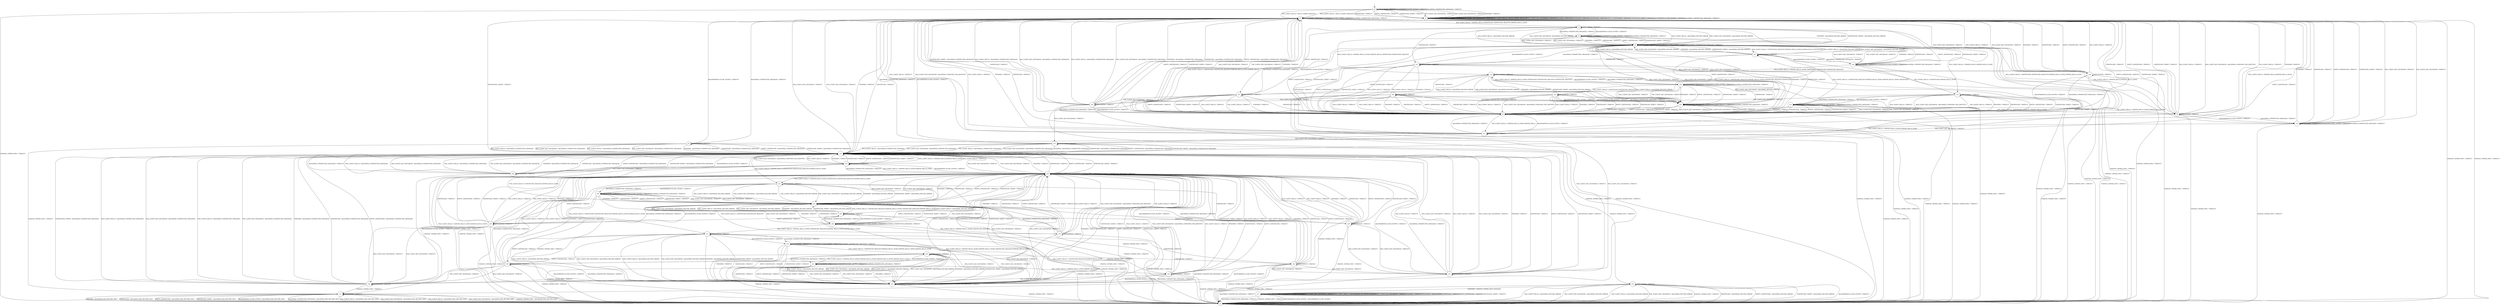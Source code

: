 digraph g {
__start0 [label="" shape="none"];

	s0 [shape="circle" label="s0"];
	s1 [shape="circle" label="s1"];
	s2 [shape="circle" label="s2"];
	s3 [shape="circle" label="s3"];
	s4 [shape="circle" label="s4"];
	s5 [shape="circle" label="s5"];
	s6 [shape="circle" label="s6"];
	s7 [shape="circle" label="s7"];
	s8 [shape="circle" label="s8"];
	s9 [shape="circle" label="s9"];
	s10 [shape="circle" label="s10"];
	s11 [shape="circle" label="s11"];
	s12 [shape="circle" label="s12"];
	s13 [shape="circle" label="s13"];
	s14 [shape="circle" label="s14"];
	s15 [shape="circle" label="s15"];
	s16 [shape="circle" label="s16"];
	s17 [shape="circle" label="s17"];
	s18 [shape="circle" label="s18"];
	s19 [shape="circle" label="s19"];
	s20 [shape="circle" label="s20"];
	s21 [shape="circle" label="s21"];
	s22 [shape="circle" label="s22"];
	s23 [shape="circle" label="s23"];
	s24 [shape="circle" label="s24"];
	s25 [shape="circle" label="s25"];
	s26 [shape="circle" label="s26"];
	s27 [shape="circle" label="s27"];
	s28 [shape="circle" label="s28"];
	s29 [shape="circle" label="s29"];
	s30 [shape="circle" label="s30"];
	s31 [shape="circle" label="s31"];
	s32 [shape="circle" label="s32"];
	s33 [shape="circle" label="s33"];
	s34 [shape="circle" label="s34"];
	s35 [shape="circle" label="s35"];
	s36 [shape="circle" label="s36"];
	s37 [shape="circle" label="s37"];
	s38 [shape="circle" label="s38"];
	s39 [shape="circle" label="s39"];
	s40 [shape="circle" label="s40"];
	s41 [shape="circle" label="s41"];
	s42 [shape="circle" label="s42"];
	s43 [shape="circle" label="s43"];
	s44 [shape="circle" label="s44"];
	s45 [shape="circle" label="s45"];
	s46 [shape="circle" label="s46"];
	s47 [shape="circle" label="s47"];
	s48 [shape="circle" label="s48"];
	s49 [shape="circle" label="s49"];
	s50 [shape="circle" label="s50"];
	s0 -> s2 [label="RSA_CLIENT_HELLO / HELLO_VERIFY_REQUEST"];
	s0 -> s7 [label="RSA_CLIENT_KEY_EXCHANGE / TIMEOUT"];
	s0 -> s2 [label="PSK_CLIENT_HELLO / HELLO_VERIFY_REQUEST"];
	s0 -> s7 [label="PSK_CLIENT_KEY_EXCHANGE / TIMEOUT"];
	s0 -> s1 [label="CHANGE_CIPHER_SPEC / TIMEOUT"];
	s0 -> s7 [label="FINISHED / TIMEOUT"];
	s0 -> s0 [label="APPLICATION / TIMEOUT"];
	s0 -> s7 [label="CERTIFICATE / TIMEOUT"];
	s0 -> s7 [label="EMPTY_CERTIFICATE / TIMEOUT"];
	s0 -> s7 [label="CERTIFICATE_VERIFY / TIMEOUT"];
	s0 -> s0 [label="Alert(WARNING,CLOSE_NOTIFY) / TIMEOUT"];
	s0 -> s0 [label="Alert(FATAL,UNEXPECTED_MESSAGE) / TIMEOUT"];
	s1 -> s1 [label="RSA_CLIENT_HELLO / TIMEOUT"];
	s1 -> s1 [label="RSA_CLIENT_KEY_EXCHANGE / TIMEOUT"];
	s1 -> s1 [label="PSK_CLIENT_HELLO / TIMEOUT"];
	s1 -> s1 [label="PSK_CLIENT_KEY_EXCHANGE / TIMEOUT"];
	s1 -> s1 [label="CHANGE_CIPHER_SPEC / TIMEOUT"];
	s1 -> s1 [label="FINISHED / TIMEOUT"];
	s1 -> s1 [label="APPLICATION / TIMEOUT"];
	s1 -> s1 [label="CERTIFICATE / TIMEOUT"];
	s1 -> s1 [label="EMPTY_CERTIFICATE / TIMEOUT"];
	s1 -> s1 [label="CERTIFICATE_VERIFY / TIMEOUT"];
	s1 -> s1 [label="Alert(WARNING,CLOSE_NOTIFY) / TIMEOUT"];
	s1 -> s1 [label="Alert(FATAL,UNEXPECTED_MESSAGE) / TIMEOUT"];
	s2 -> s3 [label="RSA_CLIENT_HELLO / SERVER_HELLO,CERTIFICATE,CERTIFICATE_REQUEST,SERVER_HELLO_DONE"];
	s2 -> s18 [label="RSA_CLIENT_KEY_EXCHANGE / TIMEOUT"];
	s2 -> s12 [label="PSK_CLIENT_HELLO / SERVER_HELLO,SERVER_HELLO_DONE"];
	s2 -> s18 [label="PSK_CLIENT_KEY_EXCHANGE / TIMEOUT"];
	s2 -> s1 [label="CHANGE_CIPHER_SPEC / TIMEOUT"];
	s2 -> s18 [label="FINISHED / TIMEOUT"];
	s2 -> s2 [label="APPLICATION / TIMEOUT"];
	s2 -> s18 [label="CERTIFICATE / TIMEOUT"];
	s2 -> s18 [label="EMPTY_CERTIFICATE / TIMEOUT"];
	s2 -> s18 [label="CERTIFICATE_VERIFY / TIMEOUT"];
	s2 -> s2 [label="Alert(WARNING,CLOSE_NOTIFY) / TIMEOUT"];
	s2 -> s2 [label="Alert(FATAL,UNEXPECTED_MESSAGE) / TIMEOUT"];
	s3 -> s4 [label="RSA_CLIENT_HELLO / Alert(FATAL,DECODE_ERROR)"];
	s3 -> s4 [label="RSA_CLIENT_KEY_EXCHANGE / Alert(FATAL,DECODE_ERROR)"];
	s3 -> s4 [label="PSK_CLIENT_HELLO / Alert(FATAL,DECODE_ERROR)"];
	s3 -> s4 [label="PSK_CLIENT_KEY_EXCHANGE / Alert(FATAL,DECODE_ERROR)"];
	s3 -> s1 [label="CHANGE_CIPHER_SPEC / TIMEOUT"];
	s3 -> s4 [label="FINISHED / Alert(FATAL,DECODE_ERROR)"];
	s3 -> s3 [label="APPLICATION / TIMEOUT"];
	s3 -> s27 [label="CERTIFICATE / TIMEOUT"];
	s3 -> s47 [label="EMPTY_CERTIFICATE / TIMEOUT"];
	s3 -> s4 [label="CERTIFICATE_VERIFY / Alert(FATAL,DECODE_ERROR)"];
	s3 -> s5 [label="Alert(WARNING,CLOSE_NOTIFY) / TIMEOUT"];
	s3 -> s5 [label="Alert(FATAL,UNEXPECTED_MESSAGE) / TIMEOUT"];
	s4 -> s43 [label="RSA_CLIENT_HELLO / CERTIFICATE_REQUEST,SERVER_HELLO_DONE,SERVER_HELLO,CERTIFICATE"];
	s4 -> s6 [label="RSA_CLIENT_KEY_EXCHANGE / TIMEOUT"];
	s4 -> s8 [label="PSK_CLIENT_HELLO / SERVER_HELLO,SERVER_HELLO_DONE"];
	s4 -> s6 [label="PSK_CLIENT_KEY_EXCHANGE / TIMEOUT"];
	s4 -> s1 [label="CHANGE_CIPHER_SPEC / TIMEOUT"];
	s4 -> s6 [label="FINISHED / TIMEOUT"];
	s4 -> s4 [label="APPLICATION / TIMEOUT"];
	s4 -> s6 [label="CERTIFICATE / TIMEOUT"];
	s4 -> s6 [label="EMPTY_CERTIFICATE / TIMEOUT"];
	s4 -> s6 [label="CERTIFICATE_VERIFY / TIMEOUT"];
	s4 -> s4 [label="Alert(WARNING,CLOSE_NOTIFY) / TIMEOUT"];
	s4 -> s4 [label="Alert(FATAL,UNEXPECTED_MESSAGE) / TIMEOUT"];
	s5 -> s22 [label="RSA_CLIENT_HELLO / SERVER_HELLO_DONE,SERVER_HELLO,CERTIFICATE,CERTIFICATE_REQUEST"];
	s5 -> s4 [label="RSA_CLIENT_KEY_EXCHANGE / TIMEOUT"];
	s5 -> s13 [label="PSK_CLIENT_HELLO / SERVER_HELLO,SERVER_HELLO_DONE"];
	s5 -> s4 [label="PSK_CLIENT_KEY_EXCHANGE / TIMEOUT"];
	s5 -> s1 [label="CHANGE_CIPHER_SPEC / TIMEOUT"];
	s5 -> s4 [label="FINISHED / TIMEOUT"];
	s5 -> s5 [label="APPLICATION / TIMEOUT"];
	s5 -> s4 [label="CERTIFICATE / TIMEOUT"];
	s5 -> s4 [label="EMPTY_CERTIFICATE / TIMEOUT"];
	s5 -> s4 [label="CERTIFICATE_VERIFY / TIMEOUT"];
	s5 -> s5 [label="Alert(WARNING,CLOSE_NOTIFY) / TIMEOUT"];
	s5 -> s5 [label="Alert(FATAL,UNEXPECTED_MESSAGE) / TIMEOUT"];
	s6 -> s3 [label="RSA_CLIENT_HELLO / CERTIFICATE,CERTIFICATE_REQUEST,SERVER_HELLO_DONE,SERVER_HELLO"];
	s6 -> s2 [label="RSA_CLIENT_KEY_EXCHANGE / TIMEOUT"];
	s6 -> s12 [label="PSK_CLIENT_HELLO / SERVER_HELLO_DONE,SERVER_HELLO"];
	s6 -> s2 [label="PSK_CLIENT_KEY_EXCHANGE / TIMEOUT"];
	s6 -> s1 [label="CHANGE_CIPHER_SPEC / TIMEOUT"];
	s6 -> s2 [label="FINISHED / TIMEOUT"];
	s6 -> s6 [label="APPLICATION / TIMEOUT"];
	s6 -> s2 [label="CERTIFICATE / TIMEOUT"];
	s6 -> s2 [label="EMPTY_CERTIFICATE / TIMEOUT"];
	s6 -> s2 [label="CERTIFICATE_VERIFY / TIMEOUT"];
	s6 -> s6 [label="Alert(WARNING,CLOSE_NOTIFY) / TIMEOUT"];
	s6 -> s6 [label="Alert(FATAL,UNEXPECTED_MESSAGE) / TIMEOUT"];
	s7 -> s7 [label="RSA_CLIENT_HELLO / HELLO_VERIFY_REQUEST"];
	s7 -> s7 [label="RSA_CLIENT_KEY_EXCHANGE / TIMEOUT"];
	s7 -> s7 [label="PSK_CLIENT_HELLO / HELLO_VERIFY_REQUEST"];
	s7 -> s7 [label="PSK_CLIENT_KEY_EXCHANGE / TIMEOUT"];
	s7 -> s1 [label="CHANGE_CIPHER_SPEC / TIMEOUT"];
	s7 -> s7 [label="FINISHED / TIMEOUT"];
	s7 -> s7 [label="APPLICATION / TIMEOUT"];
	s7 -> s7 [label="CERTIFICATE / TIMEOUT"];
	s7 -> s7 [label="EMPTY_CERTIFICATE / TIMEOUT"];
	s7 -> s7 [label="CERTIFICATE_VERIFY / TIMEOUT"];
	s7 -> s7 [label="Alert(WARNING,CLOSE_NOTIFY) / TIMEOUT"];
	s7 -> s7 [label="Alert(FATAL,UNEXPECTED_MESSAGE) / TIMEOUT"];
	s8 -> s2 [label="RSA_CLIENT_HELLO / TIMEOUT"];
	s8 -> s2 [label="RSA_CLIENT_KEY_EXCHANGE / Alert(FATAL,UNKNOWN_PSK_IDENTITY)"];
	s8 -> s2 [label="PSK_CLIENT_HELLO / TIMEOUT"];
	s8 -> s9 [label="PSK_CLIENT_KEY_EXCHANGE / TIMEOUT"];
	s8 -> s1 [label="CHANGE_CIPHER_SPEC / TIMEOUT"];
	s8 -> s2 [label="FINISHED / TIMEOUT"];
	s8 -> s8 [label="APPLICATION / TIMEOUT"];
	s8 -> s2 [label="CERTIFICATE / TIMEOUT"];
	s8 -> s2 [label="EMPTY_CERTIFICATE / TIMEOUT"];
	s8 -> s2 [label="CERTIFICATE_VERIFY / TIMEOUT"];
	s8 -> s10 [label="Alert(WARNING,CLOSE_NOTIFY) / TIMEOUT"];
	s8 -> s10 [label="Alert(FATAL,UNEXPECTED_MESSAGE) / TIMEOUT"];
	s9 -> s18 [label="RSA_CLIENT_HELLO / Alert(FATAL,UNEXPECTED_MESSAGE)"];
	s9 -> s18 [label="RSA_CLIENT_KEY_EXCHANGE / Alert(FATAL,UNEXPECTED_MESSAGE)"];
	s9 -> s18 [label="PSK_CLIENT_HELLO / Alert(FATAL,UNEXPECTED_MESSAGE)"];
	s9 -> s18 [label="PSK_CLIENT_KEY_EXCHANGE / Alert(FATAL,UNEXPECTED_MESSAGE)"];
	s9 -> s11 [label="CHANGE_CIPHER_SPEC / TIMEOUT"];
	s9 -> s18 [label="FINISHED / Alert(FATAL,UNEXPECTED_MESSAGE)"];
	s9 -> s9 [label="APPLICATION / TIMEOUT"];
	s9 -> s18 [label="CERTIFICATE / Alert(FATAL,UNEXPECTED_MESSAGE)"];
	s9 -> s18 [label="EMPTY_CERTIFICATE / Alert(FATAL,UNEXPECTED_MESSAGE)"];
	s9 -> s18 [label="CERTIFICATE_VERIFY / Alert(FATAL,UNEXPECTED_MESSAGE)"];
	s9 -> s2 [label="Alert(WARNING,CLOSE_NOTIFY) / TIMEOUT"];
	s9 -> s2 [label="Alert(FATAL,UNEXPECTED_MESSAGE) / TIMEOUT"];
	s10 -> s3 [label="RSA_CLIENT_HELLO / CERTIFICATE,CERTIFICATE_REQUEST,SERVER_HELLO_DONE,SERVER_HELLO_DONE"];
	s10 -> s2 [label="RSA_CLIENT_KEY_EXCHANGE / TIMEOUT"];
	s10 -> s12 [label="PSK_CLIENT_HELLO / SERVER_HELLO_DONE,SERVER_HELLO_DONE"];
	s10 -> s2 [label="PSK_CLIENT_KEY_EXCHANGE / TIMEOUT"];
	s10 -> s1 [label="CHANGE_CIPHER_SPEC / TIMEOUT"];
	s10 -> s2 [label="FINISHED / TIMEOUT"];
	s10 -> s10 [label="APPLICATION / TIMEOUT"];
	s10 -> s2 [label="CERTIFICATE / TIMEOUT"];
	s10 -> s2 [label="EMPTY_CERTIFICATE / TIMEOUT"];
	s10 -> s2 [label="CERTIFICATE_VERIFY / TIMEOUT"];
	s10 -> s10 [label="Alert(WARNING,CLOSE_NOTIFY) / TIMEOUT"];
	s10 -> s10 [label="Alert(FATAL,UNEXPECTED_MESSAGE) / TIMEOUT"];
	s11 -> s1 [label="RSA_CLIENT_HELLO / Alert(FATAL,BAD_RECORD_MAC)"];
	s11 -> s1 [label="RSA_CLIENT_KEY_EXCHANGE / Alert(FATAL,BAD_RECORD_MAC)"];
	s11 -> s1 [label="PSK_CLIENT_HELLO / Alert(FATAL,BAD_RECORD_MAC)"];
	s11 -> s1 [label="PSK_CLIENT_KEY_EXCHANGE / Alert(FATAL,BAD_RECORD_MAC)"];
	s11 -> s1 [label="CHANGE_CIPHER_SPEC / Alert(FATAL,BAD_RECORD_MAC)"];
	s11 -> s1 [label="FINISHED / Alert(FATAL,BAD_RECORD_MAC)"];
	s11 -> s11 [label="APPLICATION / TIMEOUT"];
	s11 -> s1 [label="CERTIFICATE / Alert(FATAL,BAD_RECORD_MAC)"];
	s11 -> s1 [label="EMPTY_CERTIFICATE / Alert(FATAL,BAD_RECORD_MAC)"];
	s11 -> s1 [label="CERTIFICATE_VERIFY / Alert(FATAL,BAD_RECORD_MAC)"];
	s11 -> s1 [label="Alert(WARNING,CLOSE_NOTIFY) / Alert(FATAL,BAD_RECORD_MAC)"];
	s11 -> s1 [label="Alert(FATAL,UNEXPECTED_MESSAGE) / Alert(FATAL,BAD_RECORD_MAC)"];
	s12 -> s2 [label="RSA_CLIENT_HELLO / TIMEOUT"];
	s12 -> s2 [label="RSA_CLIENT_KEY_EXCHANGE / Alert(FATAL,UNKNOWN_PSK_IDENTITY)"];
	s12 -> s2 [label="PSK_CLIENT_HELLO / TIMEOUT"];
	s12 -> s15 [label="PSK_CLIENT_KEY_EXCHANGE / TIMEOUT"];
	s12 -> s1 [label="CHANGE_CIPHER_SPEC / TIMEOUT"];
	s12 -> s2 [label="FINISHED / TIMEOUT"];
	s12 -> s12 [label="APPLICATION / TIMEOUT"];
	s12 -> s2 [label="CERTIFICATE / TIMEOUT"];
	s12 -> s2 [label="EMPTY_CERTIFICATE / TIMEOUT"];
	s12 -> s2 [label="CERTIFICATE_VERIFY / TIMEOUT"];
	s12 -> s6 [label="Alert(WARNING,CLOSE_NOTIFY) / TIMEOUT"];
	s12 -> s6 [label="Alert(FATAL,UNEXPECTED_MESSAGE) / TIMEOUT"];
	s13 -> s6 [label="RSA_CLIENT_HELLO / TIMEOUT"];
	s13 -> s6 [label="RSA_CLIENT_KEY_EXCHANGE / Alert(FATAL,UNKNOWN_PSK_IDENTITY)"];
	s13 -> s6 [label="PSK_CLIENT_HELLO / TIMEOUT"];
	s13 -> s39 [label="PSK_CLIENT_KEY_EXCHANGE / TIMEOUT"];
	s13 -> s1 [label="CHANGE_CIPHER_SPEC / TIMEOUT"];
	s13 -> s6 [label="FINISHED / TIMEOUT"];
	s13 -> s13 [label="APPLICATION / TIMEOUT"];
	s13 -> s6 [label="CERTIFICATE / TIMEOUT"];
	s13 -> s6 [label="EMPTY_CERTIFICATE / TIMEOUT"];
	s13 -> s6 [label="CERTIFICATE_VERIFY / TIMEOUT"];
	s13 -> s14 [label="Alert(WARNING,CLOSE_NOTIFY) / TIMEOUT"];
	s13 -> s14 [label="Alert(FATAL,UNEXPECTED_MESSAGE) / TIMEOUT"];
	s14 -> s43 [label="RSA_CLIENT_HELLO / CERTIFICATE_REQUEST,SERVER_HELLO_DONE,SERVER_HELLO_DONE,CERTIFICATE"];
	s14 -> s6 [label="RSA_CLIENT_KEY_EXCHANGE / TIMEOUT"];
	s14 -> s8 [label="PSK_CLIENT_HELLO / SERVER_HELLO_DONE,SERVER_HELLO_DONE"];
	s14 -> s6 [label="PSK_CLIENT_KEY_EXCHANGE / TIMEOUT"];
	s14 -> s1 [label="CHANGE_CIPHER_SPEC / TIMEOUT"];
	s14 -> s6 [label="FINISHED / TIMEOUT"];
	s14 -> s14 [label="APPLICATION / TIMEOUT"];
	s14 -> s6 [label="CERTIFICATE / TIMEOUT"];
	s14 -> s6 [label="EMPTY_CERTIFICATE / TIMEOUT"];
	s14 -> s6 [label="CERTIFICATE_VERIFY / TIMEOUT"];
	s14 -> s14 [label="Alert(WARNING,CLOSE_NOTIFY) / TIMEOUT"];
	s14 -> s14 [label="Alert(FATAL,UNEXPECTED_MESSAGE) / TIMEOUT"];
	s15 -> s18 [label="RSA_CLIENT_HELLO / Alert(FATAL,UNEXPECTED_MESSAGE)"];
	s15 -> s18 [label="RSA_CLIENT_KEY_EXCHANGE / Alert(FATAL,UNEXPECTED_MESSAGE)"];
	s15 -> s18 [label="PSK_CLIENT_HELLO / Alert(FATAL,UNEXPECTED_MESSAGE)"];
	s15 -> s18 [label="PSK_CLIENT_KEY_EXCHANGE / Alert(FATAL,UNEXPECTED_MESSAGE)"];
	s15 -> s16 [label="CHANGE_CIPHER_SPEC / TIMEOUT"];
	s15 -> s18 [label="FINISHED / Alert(FATAL,UNEXPECTED_MESSAGE)"];
	s15 -> s15 [label="APPLICATION / TIMEOUT"];
	s15 -> s18 [label="CERTIFICATE / Alert(FATAL,UNEXPECTED_MESSAGE)"];
	s15 -> s18 [label="EMPTY_CERTIFICATE / Alert(FATAL,UNEXPECTED_MESSAGE)"];
	s15 -> s18 [label="CERTIFICATE_VERIFY / Alert(FATAL,UNEXPECTED_MESSAGE)"];
	s15 -> s2 [label="Alert(WARNING,CLOSE_NOTIFY) / TIMEOUT"];
	s15 -> s2 [label="Alert(FATAL,UNEXPECTED_MESSAGE) / TIMEOUT"];
	s16 -> s1 [label="RSA_CLIENT_HELLO / Alert(FATAL,DECODE_ERROR)"];
	s16 -> s1 [label="RSA_CLIENT_KEY_EXCHANGE / Alert(FATAL,DECODE_ERROR)"];
	s16 -> s1 [label="PSK_CLIENT_HELLO / Alert(FATAL,DECODE_ERROR)"];
	s16 -> s1 [label="PSK_CLIENT_KEY_EXCHANGE / Alert(FATAL,DECODE_ERROR)"];
	s16 -> s1 [label="CHANGE_CIPHER_SPEC / TIMEOUT"];
	s16 -> s17 [label="FINISHED / CHANGE_CIPHER_SPEC,FINISHED"];
	s16 -> s16 [label="APPLICATION / TIMEOUT"];
	s16 -> s1 [label="CERTIFICATE / Alert(FATAL,DECODE_ERROR)"];
	s16 -> s1 [label="EMPTY_CERTIFICATE / Alert(FATAL,DECODE_ERROR)"];
	s16 -> s1 [label="CERTIFICATE_VERIFY / Alert(FATAL,DECODE_ERROR)"];
	s16 -> s1 [label="Alert(WARNING,CLOSE_NOTIFY) / TIMEOUT"];
	s16 -> s1 [label="Alert(FATAL,UNEXPECTED_MESSAGE) / TIMEOUT"];
	s17 -> s17 [label="RSA_CLIENT_HELLO / Alert(WARNING,NO_RENEGOTIATION)"];
	s17 -> s17 [label="RSA_CLIENT_KEY_EXCHANGE / TIMEOUT"];
	s17 -> s17 [label="PSK_CLIENT_HELLO / Alert(WARNING,NO_RENEGOTIATION)"];
	s17 -> s17 [label="PSK_CLIENT_KEY_EXCHANGE / TIMEOUT"];
	s17 -> s1 [label="CHANGE_CIPHER_SPEC / TIMEOUT"];
	s17 -> s17 [label="FINISHED / TIMEOUT"];
	s17 -> s17 [label="APPLICATION / APPLICATION"];
	s17 -> s17 [label="CERTIFICATE / TIMEOUT"];
	s17 -> s17 [label="EMPTY_CERTIFICATE / TIMEOUT"];
	s17 -> s17 [label="CERTIFICATE_VERIFY / TIMEOUT"];
	s17 -> s1 [label="Alert(WARNING,CLOSE_NOTIFY) / Alert(WARNING,CLOSE_NOTIFY)"];
	s17 -> s1 [label="Alert(FATAL,UNEXPECTED_MESSAGE) / TIMEOUT"];
	s18 -> s21 [label="RSA_CLIENT_HELLO / SERVER_HELLO,CERTIFICATE,CERTIFICATE_REQUEST,SERVER_HELLO_DONE"];
	s18 -> s18 [label="RSA_CLIENT_KEY_EXCHANGE / TIMEOUT"];
	s18 -> s19 [label="PSK_CLIENT_HELLO / SERVER_HELLO,SERVER_HELLO_DONE"];
	s18 -> s18 [label="PSK_CLIENT_KEY_EXCHANGE / TIMEOUT"];
	s18 -> s1 [label="CHANGE_CIPHER_SPEC / TIMEOUT"];
	s18 -> s18 [label="FINISHED / TIMEOUT"];
	s18 -> s18 [label="APPLICATION / TIMEOUT"];
	s18 -> s18 [label="CERTIFICATE / TIMEOUT"];
	s18 -> s18 [label="EMPTY_CERTIFICATE / TIMEOUT"];
	s18 -> s18 [label="CERTIFICATE_VERIFY / TIMEOUT"];
	s18 -> s18 [label="Alert(WARNING,CLOSE_NOTIFY) / TIMEOUT"];
	s18 -> s18 [label="Alert(FATAL,UNEXPECTED_MESSAGE) / TIMEOUT"];
	s19 -> s18 [label="RSA_CLIENT_HELLO / TIMEOUT"];
	s19 -> s18 [label="RSA_CLIENT_KEY_EXCHANGE / Alert(FATAL,UNKNOWN_PSK_IDENTITY)"];
	s19 -> s18 [label="PSK_CLIENT_HELLO / TIMEOUT"];
	s19 -> s48 [label="PSK_CLIENT_KEY_EXCHANGE / TIMEOUT"];
	s19 -> s1 [label="CHANGE_CIPHER_SPEC / TIMEOUT"];
	s19 -> s18 [label="FINISHED / TIMEOUT"];
	s19 -> s19 [label="APPLICATION / TIMEOUT"];
	s19 -> s18 [label="CERTIFICATE / TIMEOUT"];
	s19 -> s18 [label="EMPTY_CERTIFICATE / TIMEOUT"];
	s19 -> s18 [label="CERTIFICATE_VERIFY / TIMEOUT"];
	s19 -> s20 [label="Alert(WARNING,CLOSE_NOTIFY) / TIMEOUT"];
	s19 -> s20 [label="Alert(FATAL,UNEXPECTED_MESSAGE) / TIMEOUT"];
	s20 -> s21 [label="RSA_CLIENT_HELLO / SERVER_HELLO_DONE,CERTIFICATE,CERTIFICATE_REQUEST,SERVER_HELLO_DONE"];
	s20 -> s18 [label="RSA_CLIENT_KEY_EXCHANGE / TIMEOUT"];
	s20 -> s19 [label="PSK_CLIENT_HELLO / SERVER_HELLO_DONE,SERVER_HELLO_DONE"];
	s20 -> s18 [label="PSK_CLIENT_KEY_EXCHANGE / TIMEOUT"];
	s20 -> s1 [label="CHANGE_CIPHER_SPEC / TIMEOUT"];
	s20 -> s18 [label="FINISHED / TIMEOUT"];
	s20 -> s20 [label="APPLICATION / TIMEOUT"];
	s20 -> s18 [label="CERTIFICATE / TIMEOUT"];
	s20 -> s18 [label="EMPTY_CERTIFICATE / TIMEOUT"];
	s20 -> s18 [label="CERTIFICATE_VERIFY / TIMEOUT"];
	s20 -> s20 [label="Alert(WARNING,CLOSE_NOTIFY) / TIMEOUT"];
	s20 -> s20 [label="Alert(FATAL,UNEXPECTED_MESSAGE) / TIMEOUT"];
	s21 -> s23 [label="RSA_CLIENT_HELLO / Alert(FATAL,DECODE_ERROR)"];
	s21 -> s23 [label="RSA_CLIENT_KEY_EXCHANGE / Alert(FATAL,DECODE_ERROR)"];
	s21 -> s23 [label="PSK_CLIENT_HELLO / Alert(FATAL,DECODE_ERROR)"];
	s21 -> s23 [label="PSK_CLIENT_KEY_EXCHANGE / Alert(FATAL,DECODE_ERROR)"];
	s21 -> s1 [label="CHANGE_CIPHER_SPEC / TIMEOUT"];
	s21 -> s23 [label="FINISHED / Alert(FATAL,DECODE_ERROR)"];
	s21 -> s21 [label="APPLICATION / TIMEOUT"];
	s21 -> s29 [label="CERTIFICATE / TIMEOUT"];
	s21 -> s36 [label="EMPTY_CERTIFICATE / TIMEOUT"];
	s21 -> s23 [label="CERTIFICATE_VERIFY / Alert(FATAL,DECODE_ERROR)"];
	s21 -> s30 [label="Alert(WARNING,CLOSE_NOTIFY) / TIMEOUT"];
	s21 -> s30 [label="Alert(FATAL,UNEXPECTED_MESSAGE) / TIMEOUT"];
	s22 -> s24 [label="RSA_CLIENT_HELLO / Alert(FATAL,DECODE_ERROR)"];
	s22 -> s24 [label="RSA_CLIENT_KEY_EXCHANGE / Alert(FATAL,DECODE_ERROR)"];
	s22 -> s24 [label="PSK_CLIENT_HELLO / Alert(FATAL,DECODE_ERROR)"];
	s22 -> s24 [label="PSK_CLIENT_KEY_EXCHANGE / Alert(FATAL,DECODE_ERROR)"];
	s22 -> s1 [label="CHANGE_CIPHER_SPEC / TIMEOUT"];
	s22 -> s24 [label="FINISHED / Alert(FATAL,DECODE_ERROR)"];
	s22 -> s22 [label="APPLICATION / TIMEOUT"];
	s22 -> s49 [label="CERTIFICATE / TIMEOUT"];
	s22 -> s47 [label="EMPTY_CERTIFICATE / TIMEOUT"];
	s22 -> s24 [label="CERTIFICATE_VERIFY / Alert(FATAL,DECODE_ERROR)"];
	s22 -> s25 [label="Alert(WARNING,CLOSE_NOTIFY) / TIMEOUT"];
	s22 -> s25 [label="Alert(FATAL,UNEXPECTED_MESSAGE) / TIMEOUT"];
	s23 -> s45 [label="RSA_CLIENT_HELLO / CERTIFICATE_REQUEST,SERVER_HELLO_DONE,CERTIFICATE_REQUEST,SERVER_HELLO_DONE"];
	s23 -> s20 [label="RSA_CLIENT_KEY_EXCHANGE / TIMEOUT"];
	s23 -> s19 [label="PSK_CLIENT_HELLO / CERTIFICATE_REQUEST,SERVER_HELLO_DONE"];
	s23 -> s20 [label="PSK_CLIENT_KEY_EXCHANGE / TIMEOUT"];
	s23 -> s1 [label="CHANGE_CIPHER_SPEC / TIMEOUT"];
	s23 -> s20 [label="FINISHED / TIMEOUT"];
	s23 -> s23 [label="APPLICATION / TIMEOUT"];
	s23 -> s20 [label="CERTIFICATE / TIMEOUT"];
	s23 -> s20 [label="EMPTY_CERTIFICATE / TIMEOUT"];
	s23 -> s20 [label="CERTIFICATE_VERIFY / TIMEOUT"];
	s23 -> s23 [label="Alert(WARNING,CLOSE_NOTIFY) / TIMEOUT"];
	s23 -> s23 [label="Alert(FATAL,UNEXPECTED_MESSAGE) / TIMEOUT"];
	s24 -> s43 [label="RSA_CLIENT_HELLO / CERTIFICATE_REQUEST,SERVER_HELLO_DONE,CERTIFICATE_REQUEST,CERTIFICATE"];
	s24 -> s6 [label="RSA_CLIENT_KEY_EXCHANGE / TIMEOUT"];
	s24 -> s8 [label="PSK_CLIENT_HELLO / CERTIFICATE_REQUEST,SERVER_HELLO_DONE"];
	s24 -> s6 [label="PSK_CLIENT_KEY_EXCHANGE / TIMEOUT"];
	s24 -> s1 [label="CHANGE_CIPHER_SPEC / TIMEOUT"];
	s24 -> s6 [label="FINISHED / TIMEOUT"];
	s24 -> s24 [label="APPLICATION / TIMEOUT"];
	s24 -> s6 [label="CERTIFICATE / TIMEOUT"];
	s24 -> s6 [label="EMPTY_CERTIFICATE / TIMEOUT"];
	s24 -> s6 [label="CERTIFICATE_VERIFY / TIMEOUT"];
	s24 -> s24 [label="Alert(WARNING,CLOSE_NOTIFY) / TIMEOUT"];
	s24 -> s24 [label="Alert(FATAL,UNEXPECTED_MESSAGE) / TIMEOUT"];
	s25 -> s22 [label="RSA_CLIENT_HELLO / SERVER_HELLO_DONE,CERTIFICATE,CERTIFICATE_REQUEST,CERTIFICATE_REQUEST"];
	s25 -> s24 [label="RSA_CLIENT_KEY_EXCHANGE / TIMEOUT"];
	s25 -> s26 [label="PSK_CLIENT_HELLO / CERTIFICATE,CERTIFICATE_REQUEST"];
	s25 -> s24 [label="PSK_CLIENT_KEY_EXCHANGE / TIMEOUT"];
	s25 -> s1 [label="CHANGE_CIPHER_SPEC / TIMEOUT"];
	s25 -> s24 [label="FINISHED / TIMEOUT"];
	s25 -> s25 [label="APPLICATION / TIMEOUT"];
	s25 -> s24 [label="CERTIFICATE / TIMEOUT"];
	s25 -> s24 [label="EMPTY_CERTIFICATE / TIMEOUT"];
	s25 -> s24 [label="CERTIFICATE_VERIFY / TIMEOUT"];
	s25 -> s25 [label="Alert(WARNING,CLOSE_NOTIFY) / TIMEOUT"];
	s25 -> s25 [label="Alert(FATAL,UNEXPECTED_MESSAGE) / TIMEOUT"];
	s26 -> s6 [label="RSA_CLIENT_HELLO / TIMEOUT"];
	s26 -> s6 [label="RSA_CLIENT_KEY_EXCHANGE / Alert(FATAL,UNKNOWN_PSK_IDENTITY)"];
	s26 -> s6 [label="PSK_CLIENT_HELLO / TIMEOUT"];
	s26 -> s39 [label="PSK_CLIENT_KEY_EXCHANGE / TIMEOUT"];
	s26 -> s1 [label="CHANGE_CIPHER_SPEC / TIMEOUT"];
	s26 -> s6 [label="FINISHED / TIMEOUT"];
	s26 -> s26 [label="APPLICATION / TIMEOUT"];
	s26 -> s6 [label="CERTIFICATE / TIMEOUT"];
	s26 -> s6 [label="EMPTY_CERTIFICATE / TIMEOUT"];
	s26 -> s6 [label="CERTIFICATE_VERIFY / TIMEOUT"];
	s26 -> s24 [label="Alert(WARNING,CLOSE_NOTIFY) / TIMEOUT"];
	s26 -> s24 [label="Alert(FATAL,UNEXPECTED_MESSAGE) / TIMEOUT"];
	s27 -> s6 [label="RSA_CLIENT_HELLO / TIMEOUT"];
	s27 -> s28 [label="RSA_CLIENT_KEY_EXCHANGE / TIMEOUT"];
	s27 -> s6 [label="PSK_CLIENT_HELLO / TIMEOUT"];
	s27 -> s28 [label="PSK_CLIENT_KEY_EXCHANGE / TIMEOUT"];
	s27 -> s1 [label="CHANGE_CIPHER_SPEC / TIMEOUT"];
	s27 -> s6 [label="FINISHED / TIMEOUT"];
	s27 -> s27 [label="APPLICATION / TIMEOUT"];
	s27 -> s6 [label="CERTIFICATE / TIMEOUT"];
	s27 -> s6 [label="EMPTY_CERTIFICATE / TIMEOUT"];
	s27 -> s6 [label="CERTIFICATE_VERIFY / TIMEOUT"];
	s27 -> s4 [label="Alert(WARNING,CLOSE_NOTIFY) / TIMEOUT"];
	s27 -> s4 [label="Alert(FATAL,UNEXPECTED_MESSAGE) / TIMEOUT"];
	s28 -> s2 [label="RSA_CLIENT_HELLO / TIMEOUT"];
	s28 -> s2 [label="RSA_CLIENT_KEY_EXCHANGE / TIMEOUT"];
	s28 -> s2 [label="PSK_CLIENT_HELLO / TIMEOUT"];
	s28 -> s2 [label="PSK_CLIENT_KEY_EXCHANGE / TIMEOUT"];
	s28 -> s1 [label="CHANGE_CIPHER_SPEC / TIMEOUT"];
	s28 -> s2 [label="FINISHED / TIMEOUT"];
	s28 -> s28 [label="APPLICATION / TIMEOUT"];
	s28 -> s2 [label="CERTIFICATE / TIMEOUT"];
	s28 -> s2 [label="EMPTY_CERTIFICATE / TIMEOUT"];
	s28 -> s15 [label="CERTIFICATE_VERIFY / TIMEOUT"];
	s28 -> s6 [label="Alert(WARNING,CLOSE_NOTIFY) / TIMEOUT"];
	s28 -> s6 [label="Alert(FATAL,UNEXPECTED_MESSAGE) / TIMEOUT"];
	s29 -> s20 [label="RSA_CLIENT_HELLO / TIMEOUT"];
	s29 -> s37 [label="RSA_CLIENT_KEY_EXCHANGE / TIMEOUT"];
	s29 -> s20 [label="PSK_CLIENT_HELLO / TIMEOUT"];
	s29 -> s37 [label="PSK_CLIENT_KEY_EXCHANGE / TIMEOUT"];
	s29 -> s1 [label="CHANGE_CIPHER_SPEC / TIMEOUT"];
	s29 -> s20 [label="FINISHED / TIMEOUT"];
	s29 -> s29 [label="APPLICATION / TIMEOUT"];
	s29 -> s20 [label="CERTIFICATE / TIMEOUT"];
	s29 -> s20 [label="EMPTY_CERTIFICATE / TIMEOUT"];
	s29 -> s20 [label="CERTIFICATE_VERIFY / TIMEOUT"];
	s29 -> s23 [label="Alert(WARNING,CLOSE_NOTIFY) / TIMEOUT"];
	s29 -> s23 [label="Alert(FATAL,UNEXPECTED_MESSAGE) / TIMEOUT"];
	s30 -> s31 [label="RSA_CLIENT_HELLO / CERTIFICATE,CERTIFICATE_REQUEST,SERVER_HELLO_DONE,SERVER_HELLO_DONE"];
	s30 -> s23 [label="RSA_CLIENT_KEY_EXCHANGE / TIMEOUT"];
	s30 -> s32 [label="PSK_CLIENT_HELLO / CERTIFICATE,CERTIFICATE_REQUEST"];
	s30 -> s23 [label="PSK_CLIENT_KEY_EXCHANGE / TIMEOUT"];
	s30 -> s1 [label="CHANGE_CIPHER_SPEC / TIMEOUT"];
	s30 -> s23 [label="FINISHED / TIMEOUT"];
	s30 -> s30 [label="APPLICATION / TIMEOUT"];
	s30 -> s23 [label="CERTIFICATE / TIMEOUT"];
	s30 -> s23 [label="EMPTY_CERTIFICATE / TIMEOUT"];
	s30 -> s23 [label="CERTIFICATE_VERIFY / TIMEOUT"];
	s30 -> s30 [label="Alert(WARNING,CLOSE_NOTIFY) / TIMEOUT"];
	s30 -> s30 [label="Alert(FATAL,UNEXPECTED_MESSAGE) / TIMEOUT"];
	s31 -> s33 [label="RSA_CLIENT_HELLO / Alert(FATAL,DECODE_ERROR)"];
	s31 -> s33 [label="RSA_CLIENT_KEY_EXCHANGE / Alert(FATAL,DECODE_ERROR)"];
	s31 -> s33 [label="PSK_CLIENT_HELLO / Alert(FATAL,DECODE_ERROR)"];
	s31 -> s33 [label="PSK_CLIENT_KEY_EXCHANGE / Alert(FATAL,DECODE_ERROR)"];
	s31 -> s1 [label="CHANGE_CIPHER_SPEC / TIMEOUT"];
	s31 -> s33 [label="FINISHED / Alert(FATAL,DECODE_ERROR)"];
	s31 -> s31 [label="APPLICATION / TIMEOUT"];
	s31 -> s42 [label="CERTIFICATE / TIMEOUT"];
	s31 -> s50 [label="EMPTY_CERTIFICATE / TIMEOUT"];
	s31 -> s33 [label="CERTIFICATE_VERIFY / Alert(FATAL,DECODE_ERROR)"];
	s31 -> s34 [label="Alert(WARNING,CLOSE_NOTIFY) / TIMEOUT"];
	s31 -> s34 [label="Alert(FATAL,UNEXPECTED_MESSAGE) / TIMEOUT"];
	s32 -> s20 [label="RSA_CLIENT_HELLO / TIMEOUT"];
	s32 -> s20 [label="RSA_CLIENT_KEY_EXCHANGE / Alert(FATAL,UNKNOWN_PSK_IDENTITY)"];
	s32 -> s20 [label="PSK_CLIENT_HELLO / TIMEOUT"];
	s32 -> s38 [label="PSK_CLIENT_KEY_EXCHANGE / TIMEOUT"];
	s32 -> s1 [label="CHANGE_CIPHER_SPEC / TIMEOUT"];
	s32 -> s20 [label="FINISHED / TIMEOUT"];
	s32 -> s32 [label="APPLICATION / TIMEOUT"];
	s32 -> s20 [label="CERTIFICATE / TIMEOUT"];
	s32 -> s20 [label="EMPTY_CERTIFICATE / TIMEOUT"];
	s32 -> s20 [label="CERTIFICATE_VERIFY / TIMEOUT"];
	s32 -> s23 [label="Alert(WARNING,CLOSE_NOTIFY) / TIMEOUT"];
	s32 -> s23 [label="Alert(FATAL,UNEXPECTED_MESSAGE) / TIMEOUT"];
	s33 -> s45 [label="RSA_CLIENT_HELLO / SERVER_HELLO_DONE,SERVER_HELLO_DONE,CERTIFICATE_REQUEST,SERVER_HELLO_DONE"];
	s33 -> s20 [label="RSA_CLIENT_KEY_EXCHANGE / TIMEOUT"];
	s33 -> s19 [label="PSK_CLIENT_HELLO / SERVER_HELLO_DONE,SERVER_HELLO_DONE"];
	s33 -> s20 [label="PSK_CLIENT_KEY_EXCHANGE / TIMEOUT"];
	s33 -> s1 [label="CHANGE_CIPHER_SPEC / TIMEOUT"];
	s33 -> s20 [label="FINISHED / TIMEOUT"];
	s33 -> s33 [label="APPLICATION / TIMEOUT"];
	s33 -> s20 [label="CERTIFICATE / TIMEOUT"];
	s33 -> s20 [label="EMPTY_CERTIFICATE / TIMEOUT"];
	s33 -> s20 [label="CERTIFICATE_VERIFY / TIMEOUT"];
	s33 -> s33 [label="Alert(WARNING,CLOSE_NOTIFY) / TIMEOUT"];
	s33 -> s33 [label="Alert(FATAL,UNEXPECTED_MESSAGE) / TIMEOUT"];
	s34 -> s40 [label="RSA_CLIENT_HELLO / CERTIFICATE_REQUEST,SERVER_HELLO_DONE,SERVER_HELLO_DONE,SERVER_HELLO_DONE"];
	s34 -> s33 [label="RSA_CLIENT_KEY_EXCHANGE / TIMEOUT"];
	s34 -> s35 [label="PSK_CLIENT_HELLO / CERTIFICATE_REQUEST,SERVER_HELLO_DONE"];
	s34 -> s33 [label="PSK_CLIENT_KEY_EXCHANGE / TIMEOUT"];
	s34 -> s1 [label="CHANGE_CIPHER_SPEC / TIMEOUT"];
	s34 -> s33 [label="FINISHED / TIMEOUT"];
	s34 -> s34 [label="APPLICATION / TIMEOUT"];
	s34 -> s33 [label="CERTIFICATE / TIMEOUT"];
	s34 -> s33 [label="EMPTY_CERTIFICATE / TIMEOUT"];
	s34 -> s33 [label="CERTIFICATE_VERIFY / TIMEOUT"];
	s34 -> s34 [label="Alert(WARNING,CLOSE_NOTIFY) / TIMEOUT"];
	s34 -> s34 [label="Alert(FATAL,UNEXPECTED_MESSAGE) / TIMEOUT"];
	s35 -> s20 [label="RSA_CLIENT_HELLO / TIMEOUT"];
	s35 -> s20 [label="RSA_CLIENT_KEY_EXCHANGE / Alert(FATAL,UNKNOWN_PSK_IDENTITY)"];
	s35 -> s20 [label="PSK_CLIENT_HELLO / TIMEOUT"];
	s35 -> s38 [label="PSK_CLIENT_KEY_EXCHANGE / TIMEOUT"];
	s35 -> s1 [label="CHANGE_CIPHER_SPEC / TIMEOUT"];
	s35 -> s20 [label="FINISHED / TIMEOUT"];
	s35 -> s35 [label="APPLICATION / TIMEOUT"];
	s35 -> s20 [label="CERTIFICATE / TIMEOUT"];
	s35 -> s20 [label="EMPTY_CERTIFICATE / TIMEOUT"];
	s35 -> s20 [label="CERTIFICATE_VERIFY / TIMEOUT"];
	s35 -> s33 [label="Alert(WARNING,CLOSE_NOTIFY) / TIMEOUT"];
	s35 -> s33 [label="Alert(FATAL,UNEXPECTED_MESSAGE) / TIMEOUT"];
	s36 -> s20 [label="RSA_CLIENT_HELLO / TIMEOUT"];
	s36 -> s38 [label="RSA_CLIENT_KEY_EXCHANGE / TIMEOUT"];
	s36 -> s20 [label="PSK_CLIENT_HELLO / TIMEOUT"];
	s36 -> s38 [label="PSK_CLIENT_KEY_EXCHANGE / TIMEOUT"];
	s36 -> s1 [label="CHANGE_CIPHER_SPEC / TIMEOUT"];
	s36 -> s20 [label="FINISHED / TIMEOUT"];
	s36 -> s36 [label="APPLICATION / TIMEOUT"];
	s36 -> s20 [label="CERTIFICATE / TIMEOUT"];
	s36 -> s20 [label="EMPTY_CERTIFICATE / TIMEOUT"];
	s36 -> s20 [label="CERTIFICATE_VERIFY / TIMEOUT"];
	s36 -> s23 [label="Alert(WARNING,CLOSE_NOTIFY) / TIMEOUT"];
	s36 -> s23 [label="Alert(FATAL,UNEXPECTED_MESSAGE) / TIMEOUT"];
	s37 -> s18 [label="RSA_CLIENT_HELLO / TIMEOUT"];
	s37 -> s18 [label="RSA_CLIENT_KEY_EXCHANGE / TIMEOUT"];
	s37 -> s18 [label="PSK_CLIENT_HELLO / TIMEOUT"];
	s37 -> s18 [label="PSK_CLIENT_KEY_EXCHANGE / TIMEOUT"];
	s37 -> s1 [label="CHANGE_CIPHER_SPEC / TIMEOUT"];
	s37 -> s18 [label="FINISHED / TIMEOUT"];
	s37 -> s37 [label="APPLICATION / TIMEOUT"];
	s37 -> s18 [label="CERTIFICATE / TIMEOUT"];
	s37 -> s18 [label="EMPTY_CERTIFICATE / TIMEOUT"];
	s37 -> s18 [label="CERTIFICATE_VERIFY / TIMEOUT"];
	s37 -> s20 [label="Alert(WARNING,CLOSE_NOTIFY) / TIMEOUT"];
	s37 -> s20 [label="Alert(FATAL,UNEXPECTED_MESSAGE) / TIMEOUT"];
	s38 -> s18 [label="RSA_CLIENT_HELLO / Alert(FATAL,UNEXPECTED_MESSAGE)"];
	s38 -> s18 [label="RSA_CLIENT_KEY_EXCHANGE / Alert(FATAL,UNEXPECTED_MESSAGE)"];
	s38 -> s18 [label="PSK_CLIENT_HELLO / Alert(FATAL,UNEXPECTED_MESSAGE)"];
	s38 -> s18 [label="PSK_CLIENT_KEY_EXCHANGE / Alert(FATAL,UNEXPECTED_MESSAGE)"];
	s38 -> s11 [label="CHANGE_CIPHER_SPEC / TIMEOUT"];
	s38 -> s18 [label="FINISHED / Alert(FATAL,UNEXPECTED_MESSAGE)"];
	s38 -> s38 [label="APPLICATION / TIMEOUT"];
	s38 -> s18 [label="CERTIFICATE / Alert(FATAL,UNEXPECTED_MESSAGE)"];
	s38 -> s18 [label="EMPTY_CERTIFICATE / Alert(FATAL,UNEXPECTED_MESSAGE)"];
	s38 -> s18 [label="CERTIFICATE_VERIFY / Alert(FATAL,UNEXPECTED_MESSAGE)"];
	s38 -> s20 [label="Alert(WARNING,CLOSE_NOTIFY) / TIMEOUT"];
	s38 -> s20 [label="Alert(FATAL,UNEXPECTED_MESSAGE) / TIMEOUT"];
	s39 -> s2 [label="RSA_CLIENT_HELLO / Alert(FATAL,UNEXPECTED_MESSAGE)"];
	s39 -> s2 [label="RSA_CLIENT_KEY_EXCHANGE / Alert(FATAL,UNEXPECTED_MESSAGE)"];
	s39 -> s2 [label="PSK_CLIENT_HELLO / Alert(FATAL,UNEXPECTED_MESSAGE)"];
	s39 -> s2 [label="PSK_CLIENT_KEY_EXCHANGE / Alert(FATAL,UNEXPECTED_MESSAGE)"];
	s39 -> s11 [label="CHANGE_CIPHER_SPEC / TIMEOUT"];
	s39 -> s2 [label="FINISHED / Alert(FATAL,UNEXPECTED_MESSAGE)"];
	s39 -> s39 [label="APPLICATION / TIMEOUT"];
	s39 -> s2 [label="CERTIFICATE / Alert(FATAL,UNEXPECTED_MESSAGE)"];
	s39 -> s2 [label="EMPTY_CERTIFICATE / Alert(FATAL,UNEXPECTED_MESSAGE)"];
	s39 -> s2 [label="CERTIFICATE_VERIFY / Alert(FATAL,UNEXPECTED_MESSAGE)"];
	s39 -> s6 [label="Alert(WARNING,CLOSE_NOTIFY) / TIMEOUT"];
	s39 -> s6 [label="Alert(FATAL,UNEXPECTED_MESSAGE) / TIMEOUT"];
	s40 -> s33 [label="RSA_CLIENT_HELLO / Alert(FATAL,DECODE_ERROR)"];
	s40 -> s33 [label="RSA_CLIENT_KEY_EXCHANGE / Alert(FATAL,DECODE_ERROR)"];
	s40 -> s33 [label="PSK_CLIENT_HELLO / Alert(FATAL,DECODE_ERROR)"];
	s40 -> s33 [label="PSK_CLIENT_KEY_EXCHANGE / Alert(FATAL,DECODE_ERROR)"];
	s40 -> s1 [label="CHANGE_CIPHER_SPEC / TIMEOUT"];
	s40 -> s33 [label="FINISHED / Alert(FATAL,DECODE_ERROR)"];
	s40 -> s40 [label="APPLICATION / TIMEOUT"];
	s40 -> s42 [label="CERTIFICATE / TIMEOUT"];
	s40 -> s50 [label="EMPTY_CERTIFICATE / TIMEOUT"];
	s40 -> s33 [label="CERTIFICATE_VERIFY / Alert(FATAL,DECODE_ERROR)"];
	s40 -> s41 [label="Alert(WARNING,CLOSE_NOTIFY) / TIMEOUT"];
	s40 -> s41 [label="Alert(FATAL,UNEXPECTED_MESSAGE) / TIMEOUT"];
	s41 -> s40 [label="RSA_CLIENT_HELLO / SERVER_HELLO_DONE,SERVER_HELLO_DONE,SERVER_HELLO_DONE,SERVER_HELLO_DONE"];
	s41 -> s33 [label="RSA_CLIENT_KEY_EXCHANGE / TIMEOUT"];
	s41 -> s35 [label="PSK_CLIENT_HELLO / SERVER_HELLO_DONE,SERVER_HELLO_DONE"];
	s41 -> s33 [label="PSK_CLIENT_KEY_EXCHANGE / TIMEOUT"];
	s41 -> s1 [label="CHANGE_CIPHER_SPEC / TIMEOUT"];
	s41 -> s33 [label="FINISHED / TIMEOUT"];
	s41 -> s41 [label="APPLICATION / TIMEOUT"];
	s41 -> s33 [label="CERTIFICATE / TIMEOUT"];
	s41 -> s33 [label="EMPTY_CERTIFICATE / TIMEOUT"];
	s41 -> s33 [label="CERTIFICATE_VERIFY / TIMEOUT"];
	s41 -> s41 [label="Alert(WARNING,CLOSE_NOTIFY) / TIMEOUT"];
	s41 -> s41 [label="Alert(FATAL,UNEXPECTED_MESSAGE) / TIMEOUT"];
	s42 -> s20 [label="RSA_CLIENT_HELLO / TIMEOUT"];
	s42 -> s37 [label="RSA_CLIENT_KEY_EXCHANGE / TIMEOUT"];
	s42 -> s20 [label="PSK_CLIENT_HELLO / TIMEOUT"];
	s42 -> s37 [label="PSK_CLIENT_KEY_EXCHANGE / TIMEOUT"];
	s42 -> s1 [label="CHANGE_CIPHER_SPEC / TIMEOUT"];
	s42 -> s20 [label="FINISHED / TIMEOUT"];
	s42 -> s42 [label="APPLICATION / TIMEOUT"];
	s42 -> s20 [label="CERTIFICATE / TIMEOUT"];
	s42 -> s20 [label="EMPTY_CERTIFICATE / TIMEOUT"];
	s42 -> s20 [label="CERTIFICATE_VERIFY / TIMEOUT"];
	s42 -> s33 [label="Alert(WARNING,CLOSE_NOTIFY) / TIMEOUT"];
	s42 -> s33 [label="Alert(FATAL,UNEXPECTED_MESSAGE) / TIMEOUT"];
	s43 -> s4 [label="RSA_CLIENT_HELLO / Alert(FATAL,DECODE_ERROR)"];
	s43 -> s4 [label="RSA_CLIENT_KEY_EXCHANGE / Alert(FATAL,DECODE_ERROR)"];
	s43 -> s4 [label="PSK_CLIENT_HELLO / Alert(FATAL,DECODE_ERROR)"];
	s43 -> s4 [label="PSK_CLIENT_KEY_EXCHANGE / Alert(FATAL,DECODE_ERROR)"];
	s43 -> s1 [label="CHANGE_CIPHER_SPEC / TIMEOUT"];
	s43 -> s4 [label="FINISHED / Alert(FATAL,DECODE_ERROR)"];
	s43 -> s43 [label="APPLICATION / TIMEOUT"];
	s43 -> s27 [label="CERTIFICATE / TIMEOUT"];
	s43 -> s47 [label="EMPTY_CERTIFICATE / TIMEOUT"];
	s43 -> s4 [label="CERTIFICATE_VERIFY / Alert(FATAL,DECODE_ERROR)"];
	s43 -> s44 [label="Alert(WARNING,CLOSE_NOTIFY) / TIMEOUT"];
	s43 -> s44 [label="Alert(FATAL,UNEXPECTED_MESSAGE) / TIMEOUT"];
	s44 -> s22 [label="RSA_CLIENT_HELLO / SERVER_HELLO_DONE,CERTIFICATE,CERTIFICATE,CERTIFICATE_REQUEST"];
	s44 -> s4 [label="RSA_CLIENT_KEY_EXCHANGE / TIMEOUT"];
	s44 -> s13 [label="PSK_CLIENT_HELLO / CERTIFICATE,SERVER_HELLO_DONE"];
	s44 -> s4 [label="PSK_CLIENT_KEY_EXCHANGE / TIMEOUT"];
	s44 -> s1 [label="CHANGE_CIPHER_SPEC / TIMEOUT"];
	s44 -> s4 [label="FINISHED / TIMEOUT"];
	s44 -> s44 [label="APPLICATION / TIMEOUT"];
	s44 -> s4 [label="CERTIFICATE / TIMEOUT"];
	s44 -> s4 [label="EMPTY_CERTIFICATE / TIMEOUT"];
	s44 -> s4 [label="CERTIFICATE_VERIFY / TIMEOUT"];
	s44 -> s44 [label="Alert(WARNING,CLOSE_NOTIFY) / TIMEOUT"];
	s44 -> s44 [label="Alert(FATAL,UNEXPECTED_MESSAGE) / TIMEOUT"];
	s45 -> s23 [label="RSA_CLIENT_HELLO / Alert(FATAL,DECODE_ERROR)"];
	s45 -> s23 [label="RSA_CLIENT_KEY_EXCHANGE / Alert(FATAL,DECODE_ERROR)"];
	s45 -> s23 [label="PSK_CLIENT_HELLO / Alert(FATAL,DECODE_ERROR)"];
	s45 -> s23 [label="PSK_CLIENT_KEY_EXCHANGE / Alert(FATAL,DECODE_ERROR)"];
	s45 -> s1 [label="CHANGE_CIPHER_SPEC / TIMEOUT"];
	s45 -> s23 [label="FINISHED / Alert(FATAL,DECODE_ERROR)"];
	s45 -> s45 [label="APPLICATION / TIMEOUT"];
	s45 -> s29 [label="CERTIFICATE / TIMEOUT"];
	s45 -> s36 [label="EMPTY_CERTIFICATE / TIMEOUT"];
	s45 -> s23 [label="CERTIFICATE_VERIFY / Alert(FATAL,DECODE_ERROR)"];
	s45 -> s46 [label="Alert(WARNING,CLOSE_NOTIFY) / TIMEOUT"];
	s45 -> s46 [label="Alert(FATAL,UNEXPECTED_MESSAGE) / TIMEOUT"];
	s46 -> s31 [label="RSA_CLIENT_HELLO / SERVER_HELLO_DONE,CERTIFICATE_REQUEST,SERVER_HELLO_DONE,SERVER_HELLO_DONE"];
	s46 -> s23 [label="RSA_CLIENT_KEY_EXCHANGE / TIMEOUT"];
	s46 -> s32 [label="PSK_CLIENT_HELLO / SERVER_HELLO_DONE,CERTIFICATE_REQUEST"];
	s46 -> s23 [label="PSK_CLIENT_KEY_EXCHANGE / TIMEOUT"];
	s46 -> s1 [label="CHANGE_CIPHER_SPEC / TIMEOUT"];
	s46 -> s23 [label="FINISHED / TIMEOUT"];
	s46 -> s46 [label="APPLICATION / TIMEOUT"];
	s46 -> s23 [label="CERTIFICATE / TIMEOUT"];
	s46 -> s23 [label="EMPTY_CERTIFICATE / TIMEOUT"];
	s46 -> s23 [label="CERTIFICATE_VERIFY / TIMEOUT"];
	s46 -> s46 [label="Alert(WARNING,CLOSE_NOTIFY) / TIMEOUT"];
	s46 -> s46 [label="Alert(FATAL,UNEXPECTED_MESSAGE) / TIMEOUT"];
	s47 -> s6 [label="RSA_CLIENT_HELLO / TIMEOUT"];
	s47 -> s15 [label="RSA_CLIENT_KEY_EXCHANGE / TIMEOUT"];
	s47 -> s6 [label="PSK_CLIENT_HELLO / TIMEOUT"];
	s47 -> s39 [label="PSK_CLIENT_KEY_EXCHANGE / TIMEOUT"];
	s47 -> s1 [label="CHANGE_CIPHER_SPEC / TIMEOUT"];
	s47 -> s6 [label="FINISHED / TIMEOUT"];
	s47 -> s47 [label="APPLICATION / TIMEOUT"];
	s47 -> s6 [label="CERTIFICATE / TIMEOUT"];
	s47 -> s6 [label="EMPTY_CERTIFICATE / TIMEOUT"];
	s47 -> s6 [label="CERTIFICATE_VERIFY / TIMEOUT"];
	s47 -> s4 [label="Alert(WARNING,CLOSE_NOTIFY) / TIMEOUT"];
	s47 -> s4 [label="Alert(FATAL,UNEXPECTED_MESSAGE) / TIMEOUT"];
	s48 -> s18 [label="RSA_CLIENT_HELLO / Alert(FATAL,UNEXPECTED_MESSAGE)"];
	s48 -> s18 [label="RSA_CLIENT_KEY_EXCHANGE / Alert(FATAL,UNEXPECTED_MESSAGE)"];
	s48 -> s18 [label="PSK_CLIENT_HELLO / Alert(FATAL,UNEXPECTED_MESSAGE)"];
	s48 -> s18 [label="PSK_CLIENT_KEY_EXCHANGE / Alert(FATAL,UNEXPECTED_MESSAGE)"];
	s48 -> s11 [label="CHANGE_CIPHER_SPEC / TIMEOUT"];
	s48 -> s18 [label="FINISHED / Alert(FATAL,UNEXPECTED_MESSAGE)"];
	s48 -> s48 [label="APPLICATION / TIMEOUT"];
	s48 -> s18 [label="CERTIFICATE / Alert(FATAL,UNEXPECTED_MESSAGE)"];
	s48 -> s18 [label="EMPTY_CERTIFICATE / Alert(FATAL,UNEXPECTED_MESSAGE)"];
	s48 -> s18 [label="CERTIFICATE_VERIFY / Alert(FATAL,UNEXPECTED_MESSAGE)"];
	s48 -> s18 [label="Alert(WARNING,CLOSE_NOTIFY) / TIMEOUT"];
	s48 -> s18 [label="Alert(FATAL,UNEXPECTED_MESSAGE) / TIMEOUT"];
	s49 -> s6 [label="RSA_CLIENT_HELLO / TIMEOUT"];
	s49 -> s37 [label="RSA_CLIENT_KEY_EXCHANGE / TIMEOUT"];
	s49 -> s6 [label="PSK_CLIENT_HELLO / TIMEOUT"];
	s49 -> s37 [label="PSK_CLIENT_KEY_EXCHANGE / TIMEOUT"];
	s49 -> s1 [label="CHANGE_CIPHER_SPEC / TIMEOUT"];
	s49 -> s6 [label="FINISHED / TIMEOUT"];
	s49 -> s49 [label="APPLICATION / TIMEOUT"];
	s49 -> s6 [label="CERTIFICATE / TIMEOUT"];
	s49 -> s6 [label="EMPTY_CERTIFICATE / TIMEOUT"];
	s49 -> s6 [label="CERTIFICATE_VERIFY / TIMEOUT"];
	s49 -> s24 [label="Alert(WARNING,CLOSE_NOTIFY) / TIMEOUT"];
	s49 -> s24 [label="Alert(FATAL,UNEXPECTED_MESSAGE) / TIMEOUT"];
	s50 -> s20 [label="RSA_CLIENT_HELLO / TIMEOUT"];
	s50 -> s38 [label="RSA_CLIENT_KEY_EXCHANGE / TIMEOUT"];
	s50 -> s20 [label="PSK_CLIENT_HELLO / TIMEOUT"];
	s50 -> s38 [label="PSK_CLIENT_KEY_EXCHANGE / TIMEOUT"];
	s50 -> s1 [label="CHANGE_CIPHER_SPEC / TIMEOUT"];
	s50 -> s20 [label="FINISHED / TIMEOUT"];
	s50 -> s50 [label="APPLICATION / TIMEOUT"];
	s50 -> s20 [label="CERTIFICATE / TIMEOUT"];
	s50 -> s20 [label="EMPTY_CERTIFICATE / TIMEOUT"];
	s50 -> s20 [label="CERTIFICATE_VERIFY / TIMEOUT"];
	s50 -> s33 [label="Alert(WARNING,CLOSE_NOTIFY) / TIMEOUT"];
	s50 -> s33 [label="Alert(FATAL,UNEXPECTED_MESSAGE) / TIMEOUT"];

__start0 -> s0;
}
